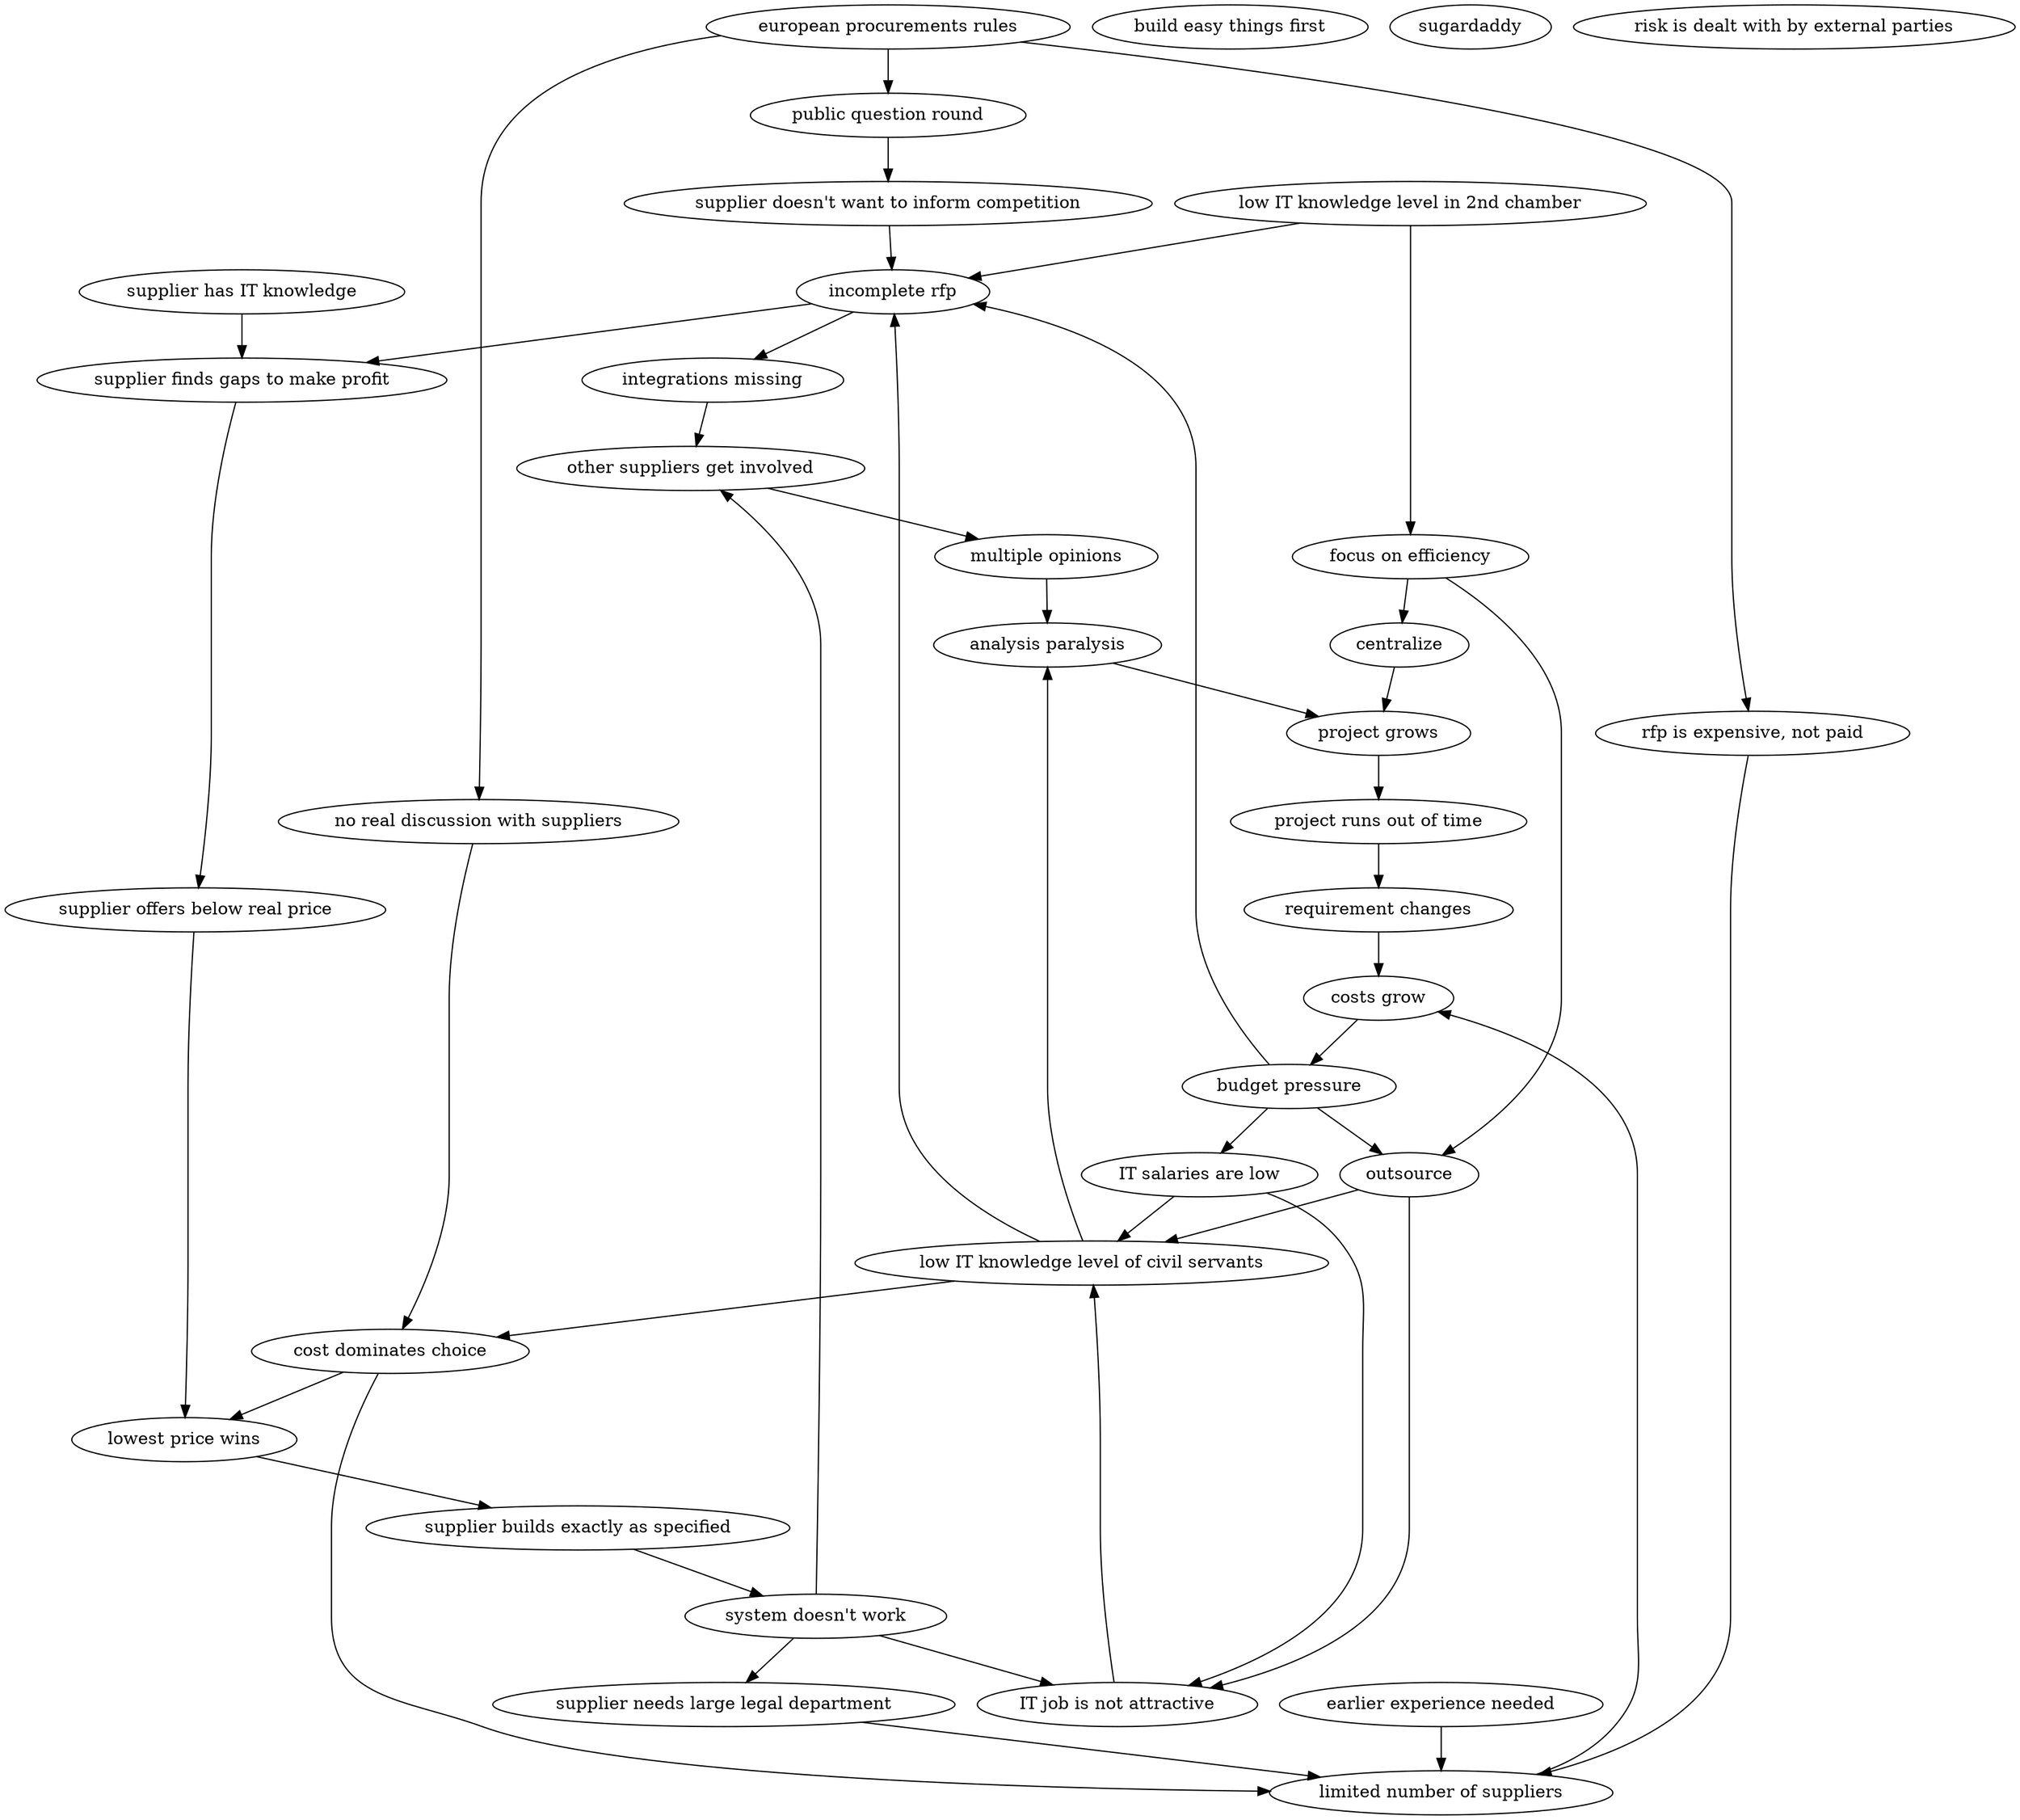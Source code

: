 digraph{
  1[label="low IT knowledge level in 2nd chamber"];
  2[label="budget pressure"];
  3[label="limited number of suppliers"];
  4[label="european procurements rules"];
  5[label="earlier experience needed"];
  6[label="low IT knowledge level of civil servants"];
  7[label="incomplete rfp"];
  1 -> 7;
  2 -> 7;
  6 -> 7;
  8[label="no real discussion with suppliers"];
  9[label="cost dominates choice"];
  4 -> 8;
  6 -> 9;
  8 -> 9;
  5 -> 3;
  9 -> 3;
  10[label="integrations missing"];
  11[label="other suppliers get involved"];
  7 -> 10;
  10 -> 11;
  12[label="multiple opinions"];
  11 -> 12;
  13[label="analysis paralysis"];
  12 -> 13;
  6 -> 13;
  14[label="project grows"];
  13-> 14;
  15[label="project runs out of time"];
  14-> 15;
  16[label="supplier has IT knowledge"];
  17[label="public question round"];
  4 -> 17;
  18[label="supplier finds gaps to make profit"];
  16 -> 18;
  7 -> 18;
  19[label="supplier offers below real price"];
  20[label="lowest price wins"];
  21[label="supplier builds exactly as specified"];
  18 -> 19;
  19 -> 20;
  20 -> 21;
  22[label="system doesn't work"]
  21 -> 22;
  22 -> 11;
  23[label="requirement changes"];
  15 -> 23;
  9 -> 20;
  24[label="rfp is expensive, not paid"];
  4 -> 24;
  24 -> 3;
  25[label="supplier doesn't want to inform competition"];
  17 -> 25;
  25 -> 7;
  26[label="supplier needs large legal department"];
  22 -> 26;
  26 -> 3;
  27[label="costs grow"];
  23 -> 27;
  3 -> 27;
  27 -> 2;
  28[label="outsource"];
  2 -> 28;
  28 -> 6;
  29[label="IT salaries are low"];
  29 -> 6;
  2 -> 29;
  30[label="IT job is not attractive"];
  29 -> 30;
  22 -> 30;
  30 -> 6;
  31[label="focus on efficiency"];
  1 -> 31;
  32[label="centralize"]
  31 -> 32;
  32 -> 14;
  31 -> 28;
  28 -> 30;
  33[label="build easy things first"]
  34[label="sugardaddy"]
  35[label="risk is dealt with by external parties"]
}
